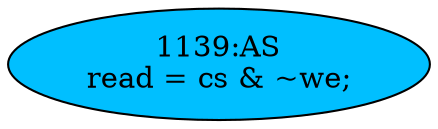 strict digraph "" {
	node [label="\N"];
	"1139:AS"	 [ast="<pyverilog.vparser.ast.Assign object at 0x7fd7733cc690>",
		def_var="['read']",
		fillcolor=deepskyblue,
		label="1139:AS
read = cs & ~we;",
		statements="[]",
		style=filled,
		typ=Assign,
		use_var="['cs', 'we']"];
}
